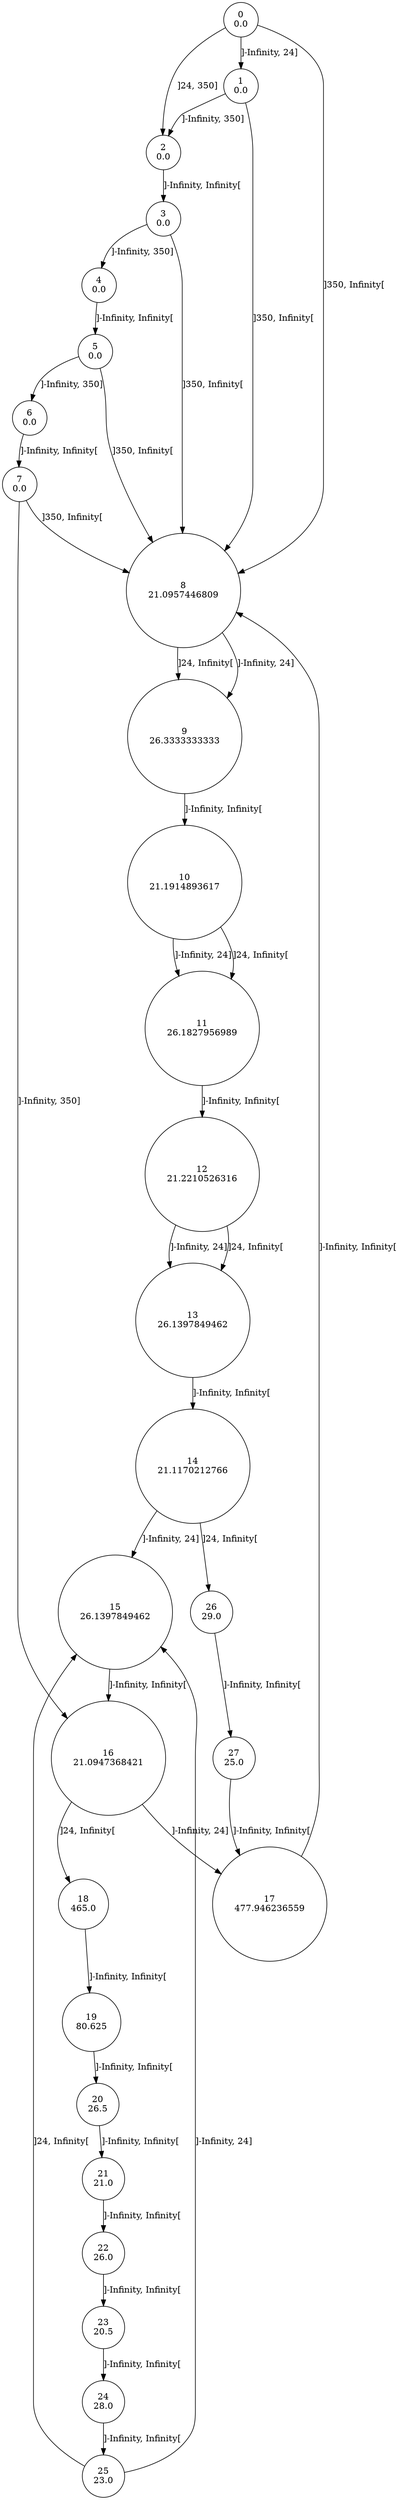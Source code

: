 digraph a {
0 [shape=circle, label="0\n0.0"];
	0 -> 1 [label="]-Infinity, 24]"];
	0 -> 2 [label="]24, 350]"];
	0 -> 8 [label="]350, Infinity["];
1 [shape=circle, label="1\n0.0"];
	1 -> 2 [label="]-Infinity, 350]"];
	1 -> 8 [label="]350, Infinity["];
2 [shape=circle, label="2\n0.0"];
	2 -> 3 [label="]-Infinity, Infinity["];
3 [shape=circle, label="3\n0.0"];
	3 -> 4 [label="]-Infinity, 350]"];
	3 -> 8 [label="]350, Infinity["];
4 [shape=circle, label="4\n0.0"];
	4 -> 5 [label="]-Infinity, Infinity["];
5 [shape=circle, label="5\n0.0"];
	5 -> 6 [label="]-Infinity, 350]"];
	5 -> 8 [label="]350, Infinity["];
6 [shape=circle, label="6\n0.0"];
	6 -> 7 [label="]-Infinity, Infinity["];
7 [shape=circle, label="7\n0.0"];
	7 -> 16 [label="]-Infinity, 350]"];
	7 -> 8 [label="]350, Infinity["];
8 [shape=circle, label="8\n21.0957446809"];
	8 -> 9 [label="]-Infinity, 24]"];
	8 -> 9 [label="]24, Infinity["];
9 [shape=circle, label="9\n26.3333333333"];
	9 -> 10 [label="]-Infinity, Infinity["];
10 [shape=circle, label="10\n21.1914893617"];
	10 -> 11 [label="]-Infinity, 24]"];
	10 -> 11 [label="]24, Infinity["];
11 [shape=circle, label="11\n26.1827956989"];
	11 -> 12 [label="]-Infinity, Infinity["];
12 [shape=circle, label="12\n21.2210526316"];
	12 -> 13 [label="]-Infinity, 24]"];
	12 -> 13 [label="]24, Infinity["];
13 [shape=circle, label="13\n26.1397849462"];
	13 -> 14 [label="]-Infinity, Infinity["];
14 [shape=circle, label="14\n21.1170212766"];
	14 -> 15 [label="]-Infinity, 24]"];
	14 -> 26 [label="]24, Infinity["];
15 [shape=circle, label="15\n26.1397849462"];
	15 -> 16 [label="]-Infinity, Infinity["];
16 [shape=circle, label="16\n21.0947368421"];
	16 -> 17 [label="]-Infinity, 24]"];
	16 -> 18 [label="]24, Infinity["];
17 [shape=circle, label="17\n477.946236559"];
	17 -> 8 [label="]-Infinity, Infinity["];
18 [shape=circle, label="18\n465.0"];
	18 -> 19 [label="]-Infinity, Infinity["];
19 [shape=circle, label="19\n80.625"];
	19 -> 20 [label="]-Infinity, Infinity["];
20 [shape=circle, label="20\n26.5"];
	20 -> 21 [label="]-Infinity, Infinity["];
21 [shape=circle, label="21\n21.0"];
	21 -> 22 [label="]-Infinity, Infinity["];
22 [shape=circle, label="22\n26.0"];
	22 -> 23 [label="]-Infinity, Infinity["];
23 [shape=circle, label="23\n20.5"];
	23 -> 24 [label="]-Infinity, Infinity["];
24 [shape=circle, label="24\n28.0"];
	24 -> 25 [label="]-Infinity, Infinity["];
25 [shape=circle, label="25\n23.0"];
	25 -> 15 [label="]-Infinity, 24]"];
	25 -> 15 [label="]24, Infinity["];
26 [shape=circle, label="26\n29.0"];
	26 -> 27 [label="]-Infinity, Infinity["];
27 [shape=circle, label="27\n25.0"];
	27 -> 17 [label="]-Infinity, Infinity["];
}